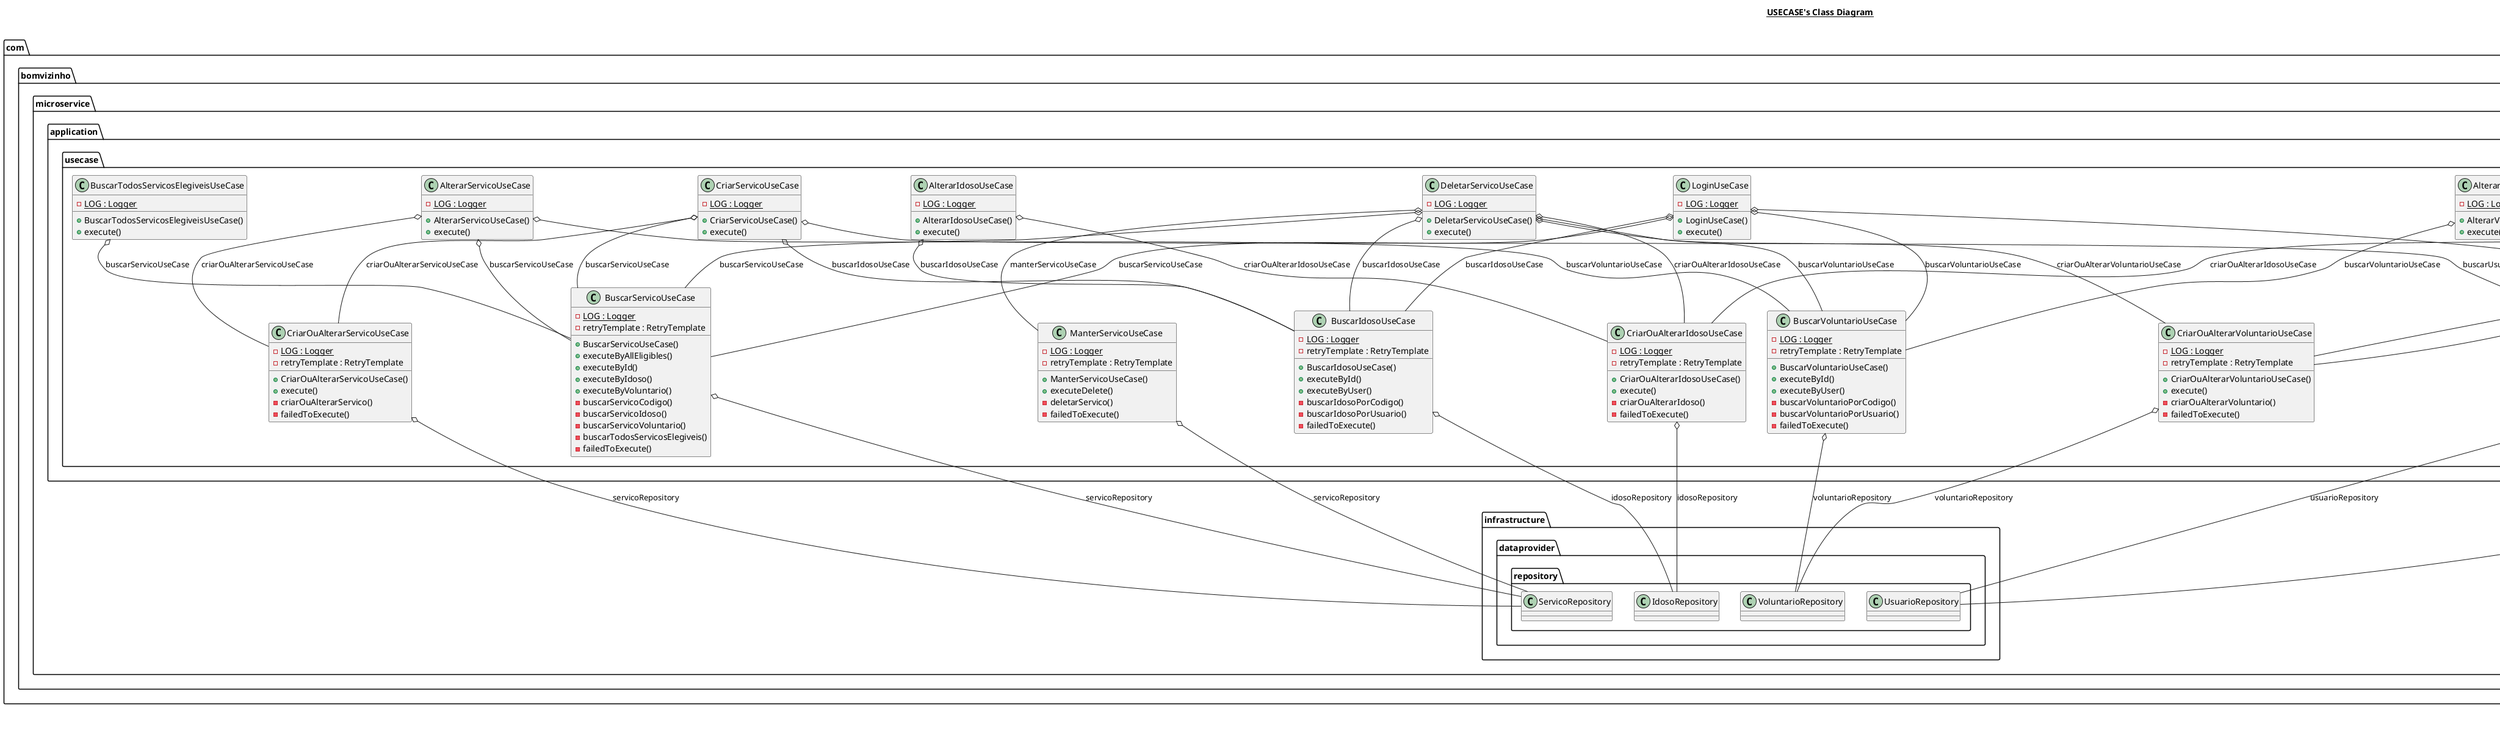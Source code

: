 @startuml

title __USECASE's Class Diagram__\n

  namespace com.bomvizinho.microservice {
    namespace application.usecase {
      class com.bomvizinho.microservice.application.usecase.AlterarIdosoUseCase {
          {static} - LOG : Logger
          + AlterarIdosoUseCase()
          + execute()
      }
    }
  }
  

  namespace com.bomvizinho.microservice {
    namespace application.usecase {
      class com.bomvizinho.microservice.application.usecase.AlterarSenhaUseCase {
          {static} - LOG : Logger
          + AlterarSenhaUseCase()
          + execute()
      }
    }
  }
  

  namespace com.bomvizinho.microservice {
    namespace application.usecase {
      class com.bomvizinho.microservice.application.usecase.AlterarServicoUseCase {
          {static} - LOG : Logger
          + AlterarServicoUseCase()
          + execute()
      }
    }
  }
  

  namespace com.bomvizinho.microservice {
    namespace application.usecase {
      class com.bomvizinho.microservice.application.usecase.AlterarVoluntarioUseCase {
          {static} - LOG : Logger
          + AlterarVoluntarioUseCase()
          + execute()
      }
    }
  }
  

  namespace com.bomvizinho.microservice {
    namespace application.usecase {
      class com.bomvizinho.microservice.application.usecase.BuscarIdosoUseCase {
          {static} - LOG : Logger
          - retryTemplate : RetryTemplate
          + BuscarIdosoUseCase()
          + executeById()
          + executeByUser()
          - buscarIdosoPorCodigo()
          - buscarIdosoPorUsuario()
          - failedToExecute()
      }
    }
  }
  

  namespace com.bomvizinho.microservice {
    namespace application.usecase {
      class com.bomvizinho.microservice.application.usecase.BuscarServicoUseCase {
          {static} - LOG : Logger
          - retryTemplate : RetryTemplate
          + BuscarServicoUseCase()
          + executeByAllEligibles()
          + executeById()
          + executeByIdoso()
          + executeByVoluntario()
          - buscarServicoCodigo()
          - buscarServicoIdoso()
          - buscarServicoVoluntario()
          - buscarTodosServicosElegiveis()
          - failedToExecute()
      }
    }
  }
  

  namespace com.bomvizinho.microservice {
    namespace application.usecase {
      class com.bomvizinho.microservice.application.usecase.BuscarTodosServicosElegiveisUseCase {
          {static} - LOG : Logger
          + BuscarTodosServicosElegiveisUseCase()
          + execute()
      }
    }
  }
  

  namespace com.bomvizinho.microservice {
    namespace application.usecase {
      class com.bomvizinho.microservice.application.usecase.BuscarTodosUsuariosUseCase {
          {static} - LOG : Logger
          + BuscarTodosUsuariosUseCase()
          + execute()
      }
    }
  }
  

  namespace com.bomvizinho.microservice {
    namespace application.usecase {
      class com.bomvizinho.microservice.application.usecase.BuscarUsuarioUseCase {
          {static} - LOG : Logger
          - retryTemplate : RetryTemplate
          + BuscarUsuarioUseCase()
          + executeByAll()
          + executeByUser()
          - buscarTodosUsuarios()
          - buscarUsuario()
          - failedToExecute()
          - failedToExecuteByAll()
      }
    }
  }
  

  namespace com.bomvizinho.microservice {
    namespace application.usecase {
      class com.bomvizinho.microservice.application.usecase.BuscarVoluntarioUseCase {
          {static} - LOG : Logger
          - retryTemplate : RetryTemplate
          + BuscarVoluntarioUseCase()
          + executeById()
          + executeByUser()
          - buscarVoluntarioPorCodigo()
          - buscarVoluntarioPorUsuario()
          - failedToExecute()
      }
    }
  }
  

  namespace com.bomvizinho.microservice {
    namespace application.usecase {
      class com.bomvizinho.microservice.application.usecase.CadastrarUsuarioUseCase {
          {static} - LOG : Logger
          + CadastrarUsuarioUseCase()
          + execute()
      }
    }
  }
  

  namespace com.bomvizinho.microservice {
    namespace application.usecase {
      class com.bomvizinho.microservice.application.usecase.CriarOuAlterarIdosoUseCase {
          {static} - LOG : Logger
          - retryTemplate : RetryTemplate
          + CriarOuAlterarIdosoUseCase()
          + execute()
          - criarOuAlterarIdoso()
          - failedToExecute()
      }
    }
  }
  

  namespace com.bomvizinho.microservice {
    namespace application.usecase {
      class com.bomvizinho.microservice.application.usecase.CriarOuAlterarServicoUseCase {
          {static} - LOG : Logger
          - retryTemplate : RetryTemplate
          + CriarOuAlterarServicoUseCase()
          + execute()
          - criarOuAlterarServico()
          - failedToExecute()
      }
    }
  }
  

  namespace com.bomvizinho.microservice {
    namespace application.usecase {
      class com.bomvizinho.microservice.application.usecase.CriarOuAlterarUsuarioUseCase {
          {static} - LOG : Logger
          - retryTemplate : RetryTemplate
          + CriarOuAlterarUsuarioUseCase()
          + execute()
          - criarOuAlterarUsuario()
          - failedToExecute()
      }
    }
  }
  

  namespace com.bomvizinho.microservice {
    namespace application.usecase {
      class com.bomvizinho.microservice.application.usecase.CriarOuAlterarVoluntarioUseCase {
          {static} - LOG : Logger
          - retryTemplate : RetryTemplate
          + CriarOuAlterarVoluntarioUseCase()
          + execute()
          - criarOuAlterarVoluntario()
          - failedToExecute()
      }
    }
  }
  

  namespace com.bomvizinho.microservice {
    namespace application.usecase {
      class com.bomvizinho.microservice.application.usecase.CriarServicoUseCase {
          {static} - LOG : Logger
          + CriarServicoUseCase()
          + execute()
      }
    }
  }
  

  namespace com.bomvizinho.microservice {
    namespace application.usecase {
      class com.bomvizinho.microservice.application.usecase.DeletarServicoUseCase {
          {static} - LOG : Logger
          + DeletarServicoUseCase()
          + execute()
      }
    }
  }
  

  namespace com.bomvizinho.microservice {
    namespace application.usecase {
      class com.bomvizinho.microservice.application.usecase.LoginUseCase {
          {static} - LOG : Logger
          + LoginUseCase()
          + execute()
      }
    }
  }
  

  namespace com.bomvizinho.microservice {
    namespace application.usecase {
      class com.bomvizinho.microservice.application.usecase.ManterServicoUseCase {
          {static} - LOG : Logger
          - retryTemplate : RetryTemplate
          + ManterServicoUseCase()
          + executeDelete()
          - deletarServico()
          - failedToExecute()
      }
    }
  }
  

  com.bomvizinho.microservice.application.usecase.AlterarIdosoUseCase o-- com.bomvizinho.microservice.application.usecase.BuscarIdosoUseCase : buscarIdosoUseCase
  com.bomvizinho.microservice.application.usecase.AlterarIdosoUseCase o-- com.bomvizinho.microservice.application.usecase.CriarOuAlterarIdosoUseCase : criarOuAlterarIdosoUseCase
  com.bomvizinho.microservice.application.usecase.AlterarSenhaUseCase o-- com.bomvizinho.microservice.application.usecase.BuscarUsuarioUseCase : buscarUsuarioUseCase
  com.bomvizinho.microservice.application.usecase.AlterarSenhaUseCase o-- com.bomvizinho.microservice.application.usecase.CriarOuAlterarUsuarioUseCase : criarOuAlterarUsuarioUseCase
  com.bomvizinho.microservice.application.usecase.AlterarServicoUseCase o-- com.bomvizinho.microservice.application.usecase.BuscarServicoUseCase : buscarServicoUseCase
  com.bomvizinho.microservice.application.usecase.AlterarServicoUseCase o-- com.bomvizinho.microservice.application.usecase.BuscarVoluntarioUseCase : buscarVoluntarioUseCase
  com.bomvizinho.microservice.application.usecase.AlterarServicoUseCase o-- com.bomvizinho.microservice.application.usecase.CriarOuAlterarServicoUseCase : criarOuAlterarServicoUseCase
  com.bomvizinho.microservice.application.usecase.AlterarVoluntarioUseCase o-- com.bomvizinho.microservice.application.usecase.BuscarVoluntarioUseCase : buscarVoluntarioUseCase
  com.bomvizinho.microservice.application.usecase.AlterarVoluntarioUseCase o-- com.bomvizinho.microservice.application.usecase.CriarOuAlterarVoluntarioUseCase : criarOuAlterarVoluntarioUseCase
  com.bomvizinho.microservice.application.usecase.BuscarIdosoUseCase o-- com.bomvizinho.microservice.infrastructure.dataprovider.repository.IdosoRepository : idosoRepository
  com.bomvizinho.microservice.application.usecase.BuscarServicoUseCase o-- com.bomvizinho.microservice.infrastructure.dataprovider.repository.ServicoRepository : servicoRepository
  com.bomvizinho.microservice.application.usecase.BuscarTodosServicosElegiveisUseCase o-- com.bomvizinho.microservice.application.usecase.BuscarServicoUseCase : buscarServicoUseCase
  com.bomvizinho.microservice.application.usecase.BuscarTodosUsuariosUseCase o-- com.bomvizinho.microservice.application.usecase.BuscarUsuarioUseCase : buscarUsuarioUseCase
  com.bomvizinho.microservice.application.usecase.BuscarUsuarioUseCase o-- com.bomvizinho.microservice.infrastructure.dataprovider.repository.UsuarioRepository : usuarioRepository
  com.bomvizinho.microservice.application.usecase.BuscarVoluntarioUseCase o-- com.bomvizinho.microservice.infrastructure.dataprovider.repository.VoluntarioRepository : voluntarioRepository
  com.bomvizinho.microservice.application.usecase.CadastrarUsuarioUseCase o-- com.bomvizinho.microservice.application.usecase.BuscarUsuarioUseCase : buscarUsuarioUseCase
  com.bomvizinho.microservice.application.usecase.CadastrarUsuarioUseCase o-- com.bomvizinho.microservice.application.usecase.CriarOuAlterarIdosoUseCase : criarOuAlterarIdosoUseCase
  com.bomvizinho.microservice.application.usecase.CadastrarUsuarioUseCase o-- com.bomvizinho.microservice.application.usecase.CriarOuAlterarUsuarioUseCase : criarOuAlterarUsuarioUseCase
  com.bomvizinho.microservice.application.usecase.CadastrarUsuarioUseCase o-- com.bomvizinho.microservice.application.usecase.CriarOuAlterarVoluntarioUseCase : criarOuAlterarVoluntarioUseCase
  com.bomvizinho.microservice.application.usecase.CriarOuAlterarIdosoUseCase o-- com.bomvizinho.microservice.infrastructure.dataprovider.repository.IdosoRepository : idosoRepository
  com.bomvizinho.microservice.application.usecase.CriarOuAlterarServicoUseCase o-- com.bomvizinho.microservice.infrastructure.dataprovider.repository.ServicoRepository : servicoRepository
  com.bomvizinho.microservice.application.usecase.CriarOuAlterarUsuarioUseCase o-- com.bomvizinho.microservice.infrastructure.dataprovider.repository.UsuarioRepository : usuarioRepository
  com.bomvizinho.microservice.application.usecase.CriarOuAlterarVoluntarioUseCase o-- com.bomvizinho.microservice.infrastructure.dataprovider.repository.VoluntarioRepository : voluntarioRepository
  com.bomvizinho.microservice.application.usecase.CriarServicoUseCase o-- com.bomvizinho.microservice.application.usecase.BuscarIdosoUseCase : buscarIdosoUseCase
  com.bomvizinho.microservice.application.usecase.CriarServicoUseCase o-- com.bomvizinho.microservice.application.usecase.BuscarServicoUseCase : buscarServicoUseCase
  com.bomvizinho.microservice.application.usecase.CriarServicoUseCase o-- com.bomvizinho.microservice.application.usecase.BuscarUsuarioUseCase : buscarUsuarioUseCase
  com.bomvizinho.microservice.application.usecase.CriarServicoUseCase o-- com.bomvizinho.microservice.application.usecase.CriarOuAlterarServicoUseCase : criarOuAlterarServicoUseCase
  com.bomvizinho.microservice.application.usecase.DeletarServicoUseCase o-- com.bomvizinho.microservice.application.usecase.BuscarIdosoUseCase : buscarIdosoUseCase
  com.bomvizinho.microservice.application.usecase.DeletarServicoUseCase o-- com.bomvizinho.microservice.application.usecase.BuscarServicoUseCase : buscarServicoUseCase
  com.bomvizinho.microservice.application.usecase.DeletarServicoUseCase o-- com.bomvizinho.microservice.application.usecase.BuscarVoluntarioUseCase : buscarVoluntarioUseCase
  com.bomvizinho.microservice.application.usecase.DeletarServicoUseCase o-- com.bomvizinho.microservice.application.usecase.CriarOuAlterarIdosoUseCase : criarOuAlterarIdosoUseCase
  com.bomvizinho.microservice.application.usecase.DeletarServicoUseCase o-- com.bomvizinho.microservice.application.usecase.CriarOuAlterarVoluntarioUseCase : criarOuAlterarVoluntarioUseCase
  com.bomvizinho.microservice.application.usecase.DeletarServicoUseCase o-- com.bomvizinho.microservice.application.usecase.ManterServicoUseCase : manterServicoUseCase
  com.bomvizinho.microservice.application.usecase.LoginUseCase o-- com.bomvizinho.microservice.application.usecase.BuscarIdosoUseCase : buscarIdosoUseCase
  com.bomvizinho.microservice.application.usecase.LoginUseCase o-- com.bomvizinho.microservice.application.usecase.BuscarServicoUseCase : buscarServicoUseCase
  com.bomvizinho.microservice.application.usecase.LoginUseCase o-- com.bomvizinho.microservice.application.usecase.BuscarUsuarioUseCase : buscarUsuarioUseCase
  com.bomvizinho.microservice.application.usecase.LoginUseCase o-- com.bomvizinho.microservice.application.usecase.BuscarVoluntarioUseCase : buscarVoluntarioUseCase
  com.bomvizinho.microservice.application.usecase.ManterServicoUseCase o-- com.bomvizinho.microservice.infrastructure.dataprovider.repository.ServicoRepository : servicoRepository


right footer


PlantUML diagram generated by SketchIt! (https://bitbucket.org/pmesmeur/sketch.it)
For more information about this tool, please contact philippe.mesmeur@gmail.com
endfooter

@enduml
